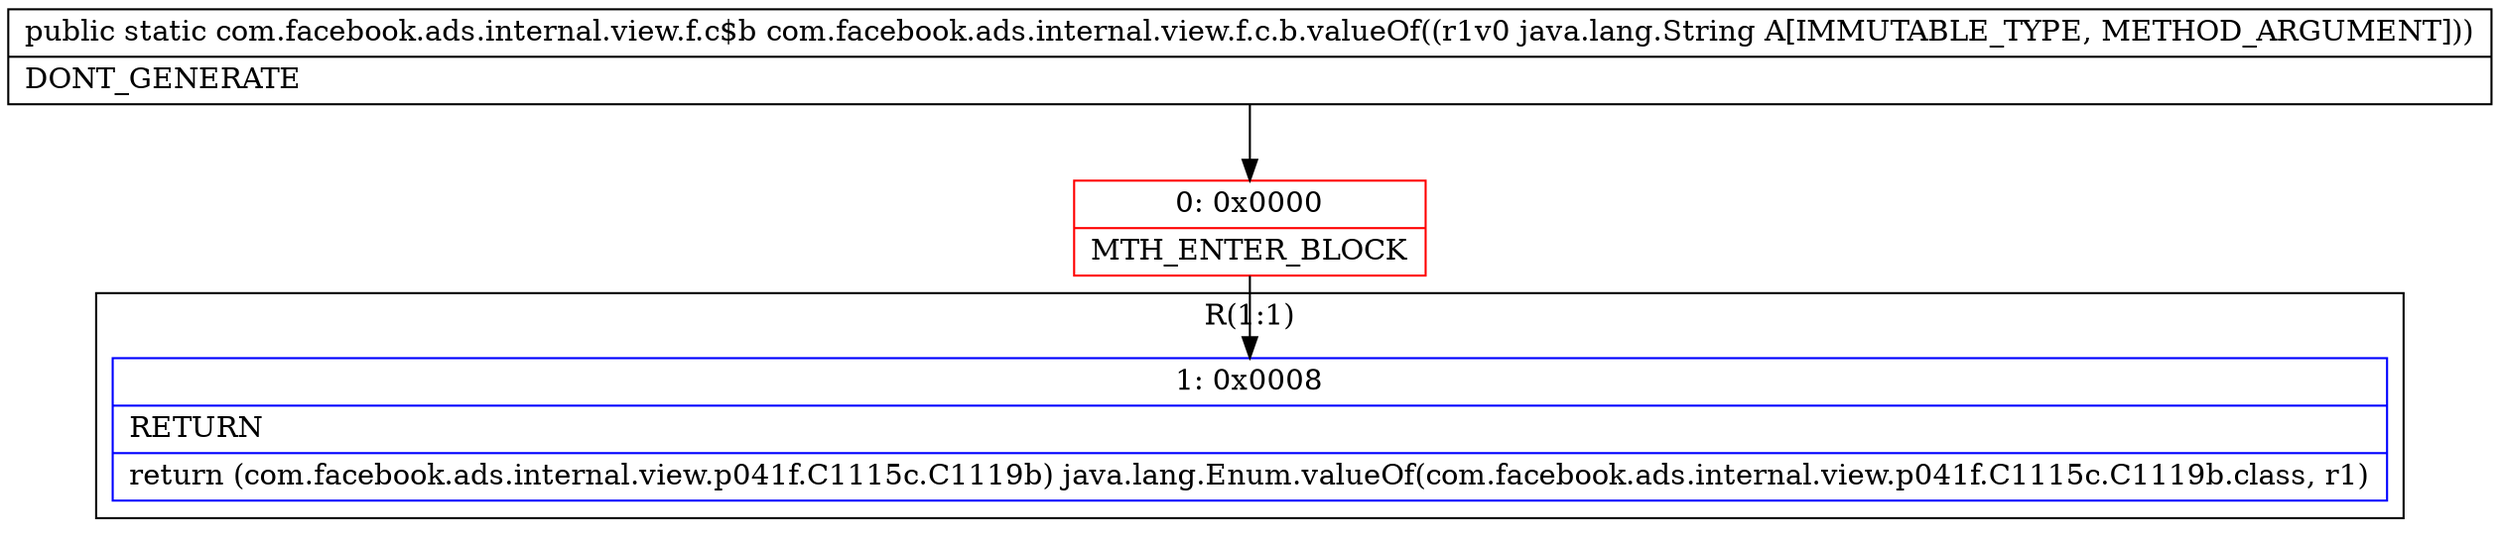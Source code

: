 digraph "CFG forcom.facebook.ads.internal.view.f.c.b.valueOf(Ljava\/lang\/String;)Lcom\/facebook\/ads\/internal\/view\/f\/c$b;" {
subgraph cluster_Region_1373617120 {
label = "R(1:1)";
node [shape=record,color=blue];
Node_1 [shape=record,label="{1\:\ 0x0008|RETURN\l|return (com.facebook.ads.internal.view.p041f.C1115c.C1119b) java.lang.Enum.valueOf(com.facebook.ads.internal.view.p041f.C1115c.C1119b.class, r1)\l}"];
}
Node_0 [shape=record,color=red,label="{0\:\ 0x0000|MTH_ENTER_BLOCK\l}"];
MethodNode[shape=record,label="{public static com.facebook.ads.internal.view.f.c$b com.facebook.ads.internal.view.f.c.b.valueOf((r1v0 java.lang.String A[IMMUTABLE_TYPE, METHOD_ARGUMENT]))  | DONT_GENERATE\l}"];
MethodNode -> Node_0;
Node_0 -> Node_1;
}

